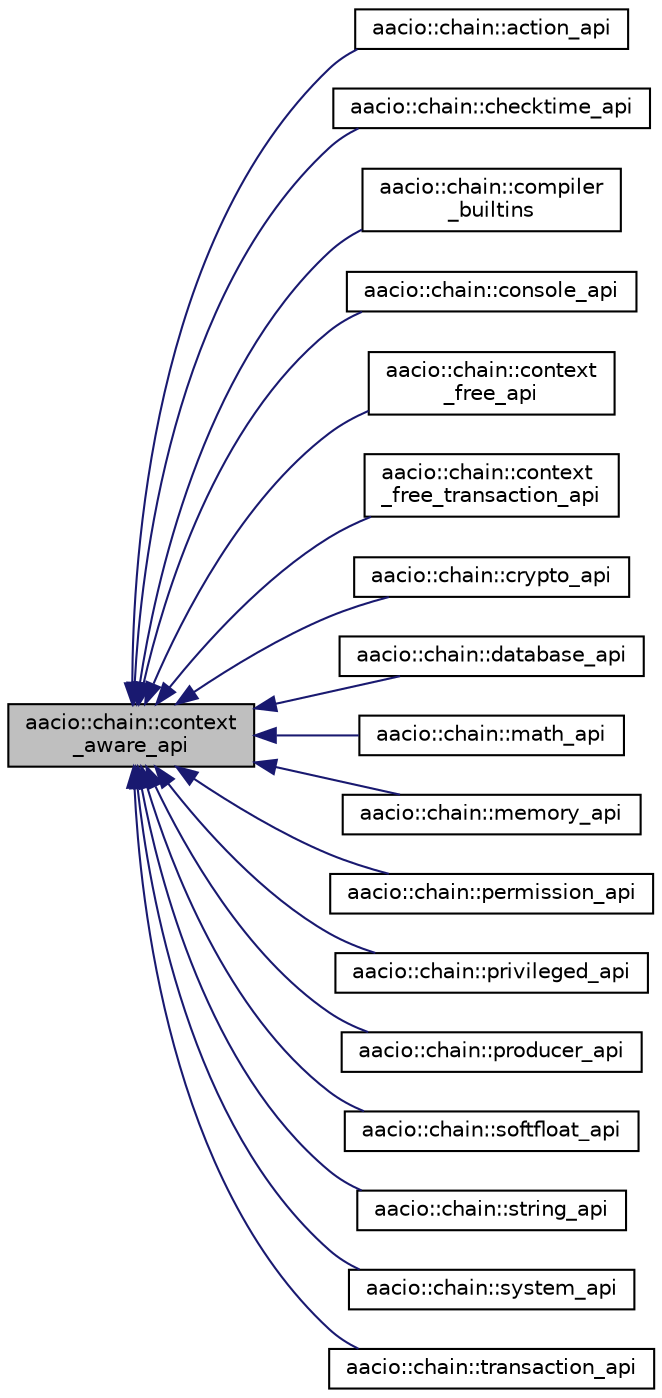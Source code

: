 digraph "aacio::chain::context_aware_api"
{
  edge [fontname="Helvetica",fontsize="10",labelfontname="Helvetica",labelfontsize="10"];
  node [fontname="Helvetica",fontsize="10",shape=record];
  rankdir="LR";
  Node0 [label="aacio::chain::context\l_aware_api",height=0.2,width=0.4,color="black", fillcolor="grey75", style="filled", fontcolor="black"];
  Node0 -> Node1 [dir="back",color="midnightblue",fontsize="10",style="solid",fontname="Helvetica"];
  Node1 [label="aacio::chain::action_api",height=0.2,width=0.4,color="black", fillcolor="white", style="filled",URL="$classaacio_1_1chain_1_1action__api.html"];
  Node0 -> Node2 [dir="back",color="midnightblue",fontsize="10",style="solid",fontname="Helvetica"];
  Node2 [label="aacio::chain::checktime_api",height=0.2,width=0.4,color="black", fillcolor="white", style="filled",URL="$classaacio_1_1chain_1_1checktime__api.html"];
  Node0 -> Node3 [dir="back",color="midnightblue",fontsize="10",style="solid",fontname="Helvetica"];
  Node3 [label="aacio::chain::compiler\l_builtins",height=0.2,width=0.4,color="black", fillcolor="white", style="filled",URL="$classaacio_1_1chain_1_1compiler__builtins.html"];
  Node0 -> Node4 [dir="back",color="midnightblue",fontsize="10",style="solid",fontname="Helvetica"];
  Node4 [label="aacio::chain::console_api",height=0.2,width=0.4,color="black", fillcolor="white", style="filled",URL="$classaacio_1_1chain_1_1console__api.html"];
  Node0 -> Node5 [dir="back",color="midnightblue",fontsize="10",style="solid",fontname="Helvetica"];
  Node5 [label="aacio::chain::context\l_free_api",height=0.2,width=0.4,color="black", fillcolor="white", style="filled",URL="$classaacio_1_1chain_1_1context__free__api.html"];
  Node0 -> Node6 [dir="back",color="midnightblue",fontsize="10",style="solid",fontname="Helvetica"];
  Node6 [label="aacio::chain::context\l_free_transaction_api",height=0.2,width=0.4,color="black", fillcolor="white", style="filled",URL="$classaacio_1_1chain_1_1context__free__transaction__api.html"];
  Node0 -> Node7 [dir="back",color="midnightblue",fontsize="10",style="solid",fontname="Helvetica"];
  Node7 [label="aacio::chain::crypto_api",height=0.2,width=0.4,color="black", fillcolor="white", style="filled",URL="$classaacio_1_1chain_1_1crypto__api.html"];
  Node0 -> Node8 [dir="back",color="midnightblue",fontsize="10",style="solid",fontname="Helvetica"];
  Node8 [label="aacio::chain::database_api",height=0.2,width=0.4,color="black", fillcolor="white", style="filled",URL="$classaacio_1_1chain_1_1database__api.html"];
  Node0 -> Node9 [dir="back",color="midnightblue",fontsize="10",style="solid",fontname="Helvetica"];
  Node9 [label="aacio::chain::math_api",height=0.2,width=0.4,color="black", fillcolor="white", style="filled",URL="$classaacio_1_1chain_1_1math__api.html"];
  Node0 -> Node10 [dir="back",color="midnightblue",fontsize="10",style="solid",fontname="Helvetica"];
  Node10 [label="aacio::chain::memory_api",height=0.2,width=0.4,color="black", fillcolor="white", style="filled",URL="$classaacio_1_1chain_1_1memory__api.html"];
  Node0 -> Node11 [dir="back",color="midnightblue",fontsize="10",style="solid",fontname="Helvetica"];
  Node11 [label="aacio::chain::permission_api",height=0.2,width=0.4,color="black", fillcolor="white", style="filled",URL="$classaacio_1_1chain_1_1permission__api.html"];
  Node0 -> Node12 [dir="back",color="midnightblue",fontsize="10",style="solid",fontname="Helvetica"];
  Node12 [label="aacio::chain::privileged_api",height=0.2,width=0.4,color="black", fillcolor="white", style="filled",URL="$classaacio_1_1chain_1_1privileged__api.html"];
  Node0 -> Node13 [dir="back",color="midnightblue",fontsize="10",style="solid",fontname="Helvetica"];
  Node13 [label="aacio::chain::producer_api",height=0.2,width=0.4,color="black", fillcolor="white", style="filled",URL="$classaacio_1_1chain_1_1producer__api.html"];
  Node0 -> Node14 [dir="back",color="midnightblue",fontsize="10",style="solid",fontname="Helvetica"];
  Node14 [label="aacio::chain::softfloat_api",height=0.2,width=0.4,color="black", fillcolor="white", style="filled",URL="$classaacio_1_1chain_1_1softfloat__api.html"];
  Node0 -> Node15 [dir="back",color="midnightblue",fontsize="10",style="solid",fontname="Helvetica"];
  Node15 [label="aacio::chain::string_api",height=0.2,width=0.4,color="black", fillcolor="white", style="filled",URL="$classaacio_1_1chain_1_1string__api.html"];
  Node0 -> Node16 [dir="back",color="midnightblue",fontsize="10",style="solid",fontname="Helvetica"];
  Node16 [label="aacio::chain::system_api",height=0.2,width=0.4,color="black", fillcolor="white", style="filled",URL="$classaacio_1_1chain_1_1system__api.html"];
  Node0 -> Node17 [dir="back",color="midnightblue",fontsize="10",style="solid",fontname="Helvetica"];
  Node17 [label="aacio::chain::transaction_api",height=0.2,width=0.4,color="black", fillcolor="white", style="filled",URL="$classaacio_1_1chain_1_1transaction__api.html"];
}
